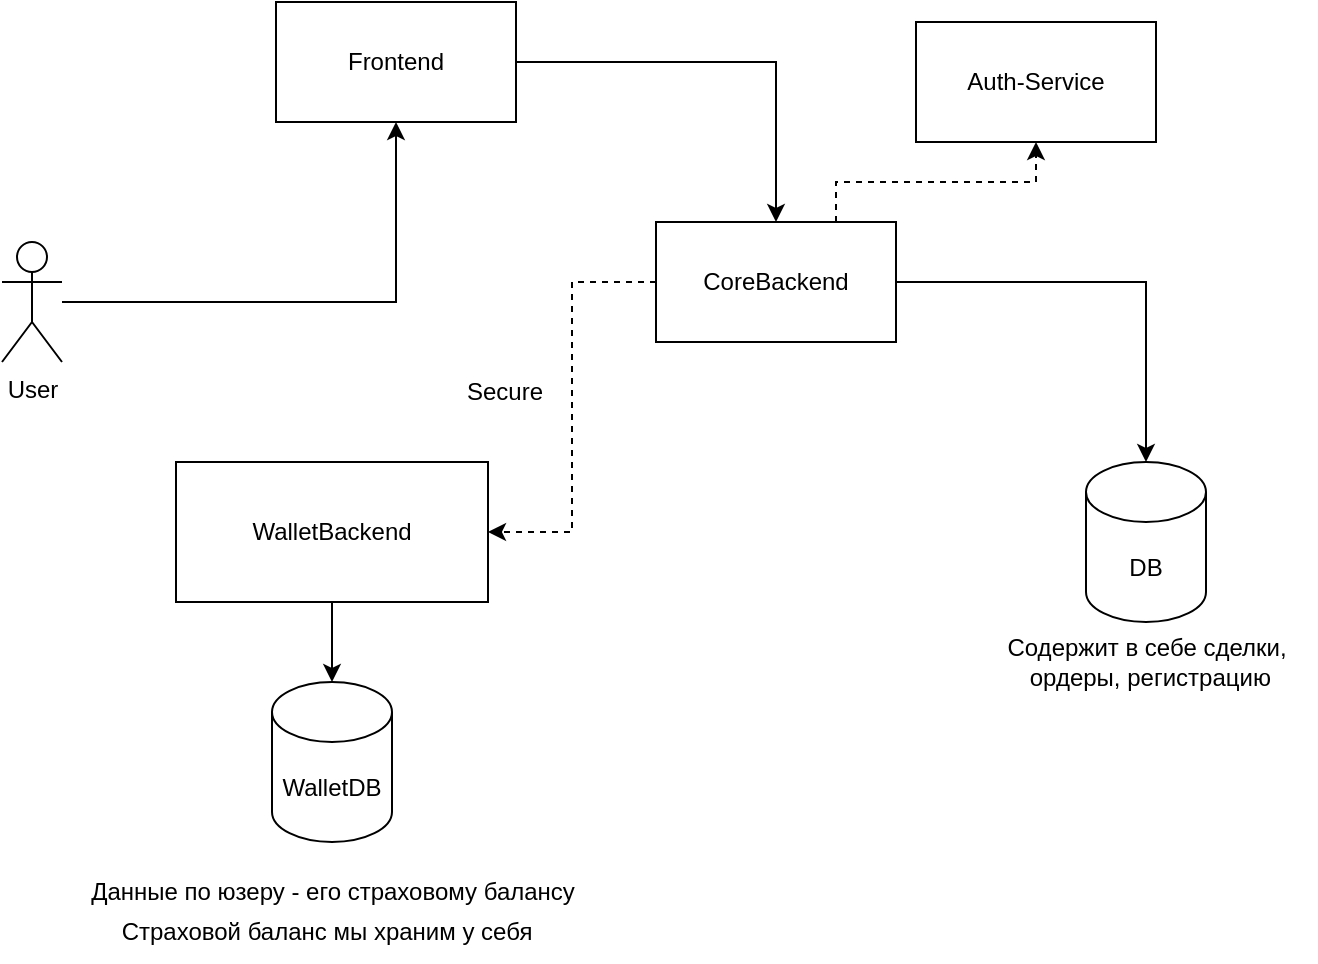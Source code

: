 <mxfile version="24.6.4" type="device">
  <diagram id="aMpPRB_tjOAWZjzOc6ch" name="Страница — 1">
    <mxGraphModel dx="744" dy="651" grid="1" gridSize="10" guides="1" tooltips="1" connect="1" arrows="1" fold="1" page="1" pageScale="1" pageWidth="827" pageHeight="1169" math="0" shadow="0">
      <root>
        <mxCell id="0" />
        <mxCell id="1" parent="0" />
        <mxCell id="BrPFHCt6p-SdHY6ByWUd-7" style="edgeStyle=orthogonalEdgeStyle;rounded=0;orthogonalLoop=1;jettySize=auto;html=1;entryX=0.5;entryY=0;entryDx=0;entryDy=0;" edge="1" parent="1" source="BrPFHCt6p-SdHY6ByWUd-1" target="BrPFHCt6p-SdHY6ByWUd-5">
          <mxGeometry relative="1" as="geometry" />
        </mxCell>
        <mxCell id="BrPFHCt6p-SdHY6ByWUd-1" value="Frontend" style="whiteSpace=wrap;html=1;" vertex="1" parent="1">
          <mxGeometry x="270" y="270" width="120" height="60" as="geometry" />
        </mxCell>
        <mxCell id="BrPFHCt6p-SdHY6ByWUd-19" style="edgeStyle=orthogonalEdgeStyle;rounded=0;orthogonalLoop=1;jettySize=auto;html=1;" edge="1" parent="1" source="BrPFHCt6p-SdHY6ByWUd-2" target="BrPFHCt6p-SdHY6ByWUd-1">
          <mxGeometry relative="1" as="geometry" />
        </mxCell>
        <mxCell id="BrPFHCt6p-SdHY6ByWUd-2" value="User" style="shape=umlActor;verticalLabelPosition=bottom;verticalAlign=top;html=1;outlineConnect=0;" vertex="1" parent="1">
          <mxGeometry x="133" y="390" width="30" height="60" as="geometry" />
        </mxCell>
        <mxCell id="BrPFHCt6p-SdHY6ByWUd-4" value="DB" style="shape=cylinder3;whiteSpace=wrap;html=1;boundedLbl=1;backgroundOutline=1;size=15;" vertex="1" parent="1">
          <mxGeometry x="675" y="500" width="60" height="80" as="geometry" />
        </mxCell>
        <mxCell id="BrPFHCt6p-SdHY6ByWUd-8" style="edgeStyle=orthogonalEdgeStyle;rounded=0;orthogonalLoop=1;jettySize=auto;html=1;" edge="1" parent="1" source="BrPFHCt6p-SdHY6ByWUd-5" target="BrPFHCt6p-SdHY6ByWUd-4">
          <mxGeometry relative="1" as="geometry" />
        </mxCell>
        <mxCell id="BrPFHCt6p-SdHY6ByWUd-10" style="edgeStyle=orthogonalEdgeStyle;rounded=0;orthogonalLoop=1;jettySize=auto;html=1;entryX=1;entryY=0.5;entryDx=0;entryDy=0;dashed=1;" edge="1" parent="1" source="BrPFHCt6p-SdHY6ByWUd-5" target="BrPFHCt6p-SdHY6ByWUd-6">
          <mxGeometry relative="1" as="geometry" />
        </mxCell>
        <mxCell id="BrPFHCt6p-SdHY6ByWUd-5" value="CoreBackend" style="whiteSpace=wrap;html=1;" vertex="1" parent="1">
          <mxGeometry x="460" y="380" width="120" height="60" as="geometry" />
        </mxCell>
        <mxCell id="BrPFHCt6p-SdHY6ByWUd-14" style="edgeStyle=orthogonalEdgeStyle;rounded=0;orthogonalLoop=1;jettySize=auto;html=1;" edge="1" parent="1" source="BrPFHCt6p-SdHY6ByWUd-6" target="BrPFHCt6p-SdHY6ByWUd-13">
          <mxGeometry relative="1" as="geometry" />
        </mxCell>
        <mxCell id="BrPFHCt6p-SdHY6ByWUd-6" value="WalletBackend" style="whiteSpace=wrap;html=1;" vertex="1" parent="1">
          <mxGeometry x="220" y="500" width="156" height="70" as="geometry" />
        </mxCell>
        <mxCell id="BrPFHCt6p-SdHY6ByWUd-9" value="Содержит в себе сделки,&lt;div&gt;&amp;nbsp;ордеры, регистрацию&lt;/div&gt;" style="text;html=1;align=center;verticalAlign=middle;resizable=0;points=[];autosize=1;strokeColor=none;fillColor=none;" vertex="1" parent="1">
          <mxGeometry x="620" y="580" width="170" height="40" as="geometry" />
        </mxCell>
        <mxCell id="BrPFHCt6p-SdHY6ByWUd-11" value="Secure" style="text;html=1;align=center;verticalAlign=middle;resizable=0;points=[];autosize=1;strokeColor=none;fillColor=none;" vertex="1" parent="1">
          <mxGeometry x="354" y="450" width="60" height="30" as="geometry" />
        </mxCell>
        <mxCell id="BrPFHCt6p-SdHY6ByWUd-13" value="WalletDB" style="shape=cylinder3;whiteSpace=wrap;html=1;boundedLbl=1;backgroundOutline=1;size=15;" vertex="1" parent="1">
          <mxGeometry x="268" y="610" width="60" height="80" as="geometry" />
        </mxCell>
        <mxCell id="BrPFHCt6p-SdHY6ByWUd-16" style="edgeStyle=orthogonalEdgeStyle;rounded=0;orthogonalLoop=1;jettySize=auto;html=1;entryX=0.5;entryY=1;entryDx=0;entryDy=0;dashed=1;exitX=0.75;exitY=0;exitDx=0;exitDy=0;" edge="1" parent="1" source="BrPFHCt6p-SdHY6ByWUd-5" target="BrPFHCt6p-SdHY6ByWUd-15">
          <mxGeometry relative="1" as="geometry" />
        </mxCell>
        <mxCell id="BrPFHCt6p-SdHY6ByWUd-15" value="Auth-Service" style="whiteSpace=wrap;html=1;" vertex="1" parent="1">
          <mxGeometry x="590" y="280" width="120" height="60" as="geometry" />
        </mxCell>
        <mxCell id="BrPFHCt6p-SdHY6ByWUd-20" value="Данные по юзеру - его страховому балансу" style="text;html=1;align=center;verticalAlign=middle;resizable=0;points=[];autosize=1;strokeColor=none;fillColor=none;" vertex="1" parent="1">
          <mxGeometry x="163" y="700" width="270" height="30" as="geometry" />
        </mxCell>
        <mxCell id="BrPFHCt6p-SdHY6ByWUd-22" value="Страховой баланс мы храним у себя" style="text;html=1;align=center;verticalAlign=middle;resizable=0;points=[];autosize=1;strokeColor=none;fillColor=none;" vertex="1" parent="1">
          <mxGeometry x="180" y="720" width="230" height="30" as="geometry" />
        </mxCell>
      </root>
    </mxGraphModel>
  </diagram>
</mxfile>
